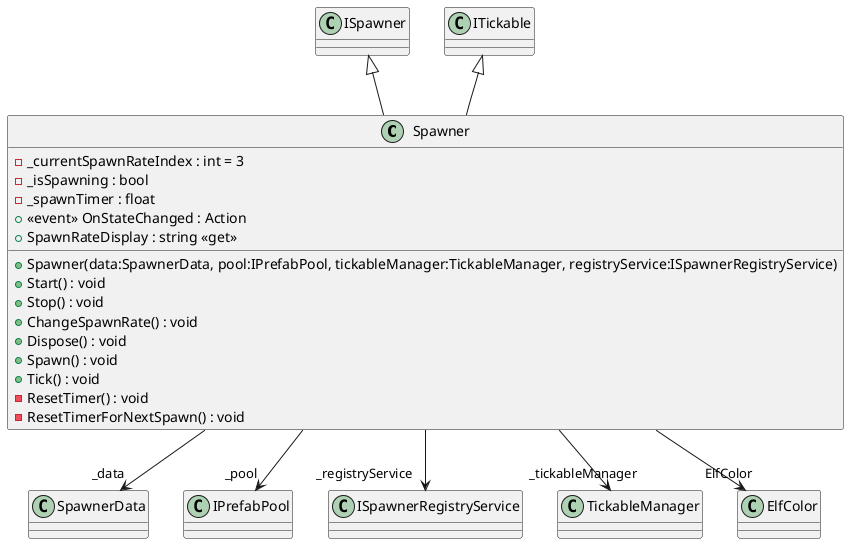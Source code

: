 @startuml
class Spawner {
    - _currentSpawnRateIndex : int = 3
    - _isSpawning : bool
    - _spawnTimer : float
    + Spawner(data:SpawnerData, pool:IPrefabPool, tickableManager:TickableManager, registryService:ISpawnerRegistryService)
    +  <<event>> OnStateChanged : Action 
    + SpawnRateDisplay : string <<get>>
    + Start() : void
    + Stop() : void
    + ChangeSpawnRate() : void
    + Dispose() : void
    + Spawn() : void
    + Tick() : void
    - ResetTimer() : void
    - ResetTimerForNextSpawn() : void
}
ISpawner <|-- Spawner
ITickable <|-- Spawner
Spawner --> "_data" SpawnerData
Spawner --> "_pool" IPrefabPool
Spawner --> "_registryService" ISpawnerRegistryService
Spawner --> "_tickableManager" TickableManager
Spawner --> "ElfColor" ElfColor
@enduml
